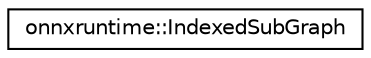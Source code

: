 digraph "Graphical Class Hierarchy"
{
  edge [fontname="Helvetica",fontsize="10",labelfontname="Helvetica",labelfontsize="10"];
  node [fontname="Helvetica",fontsize="10",shape=record];
  rankdir="LR";
  Node0 [label="onnxruntime::IndexedSubGraph",height=0.2,width=0.4,color="black", fillcolor="white", style="filled",URL="$structonnxruntime_1_1IndexedSubGraph.html"];
}
